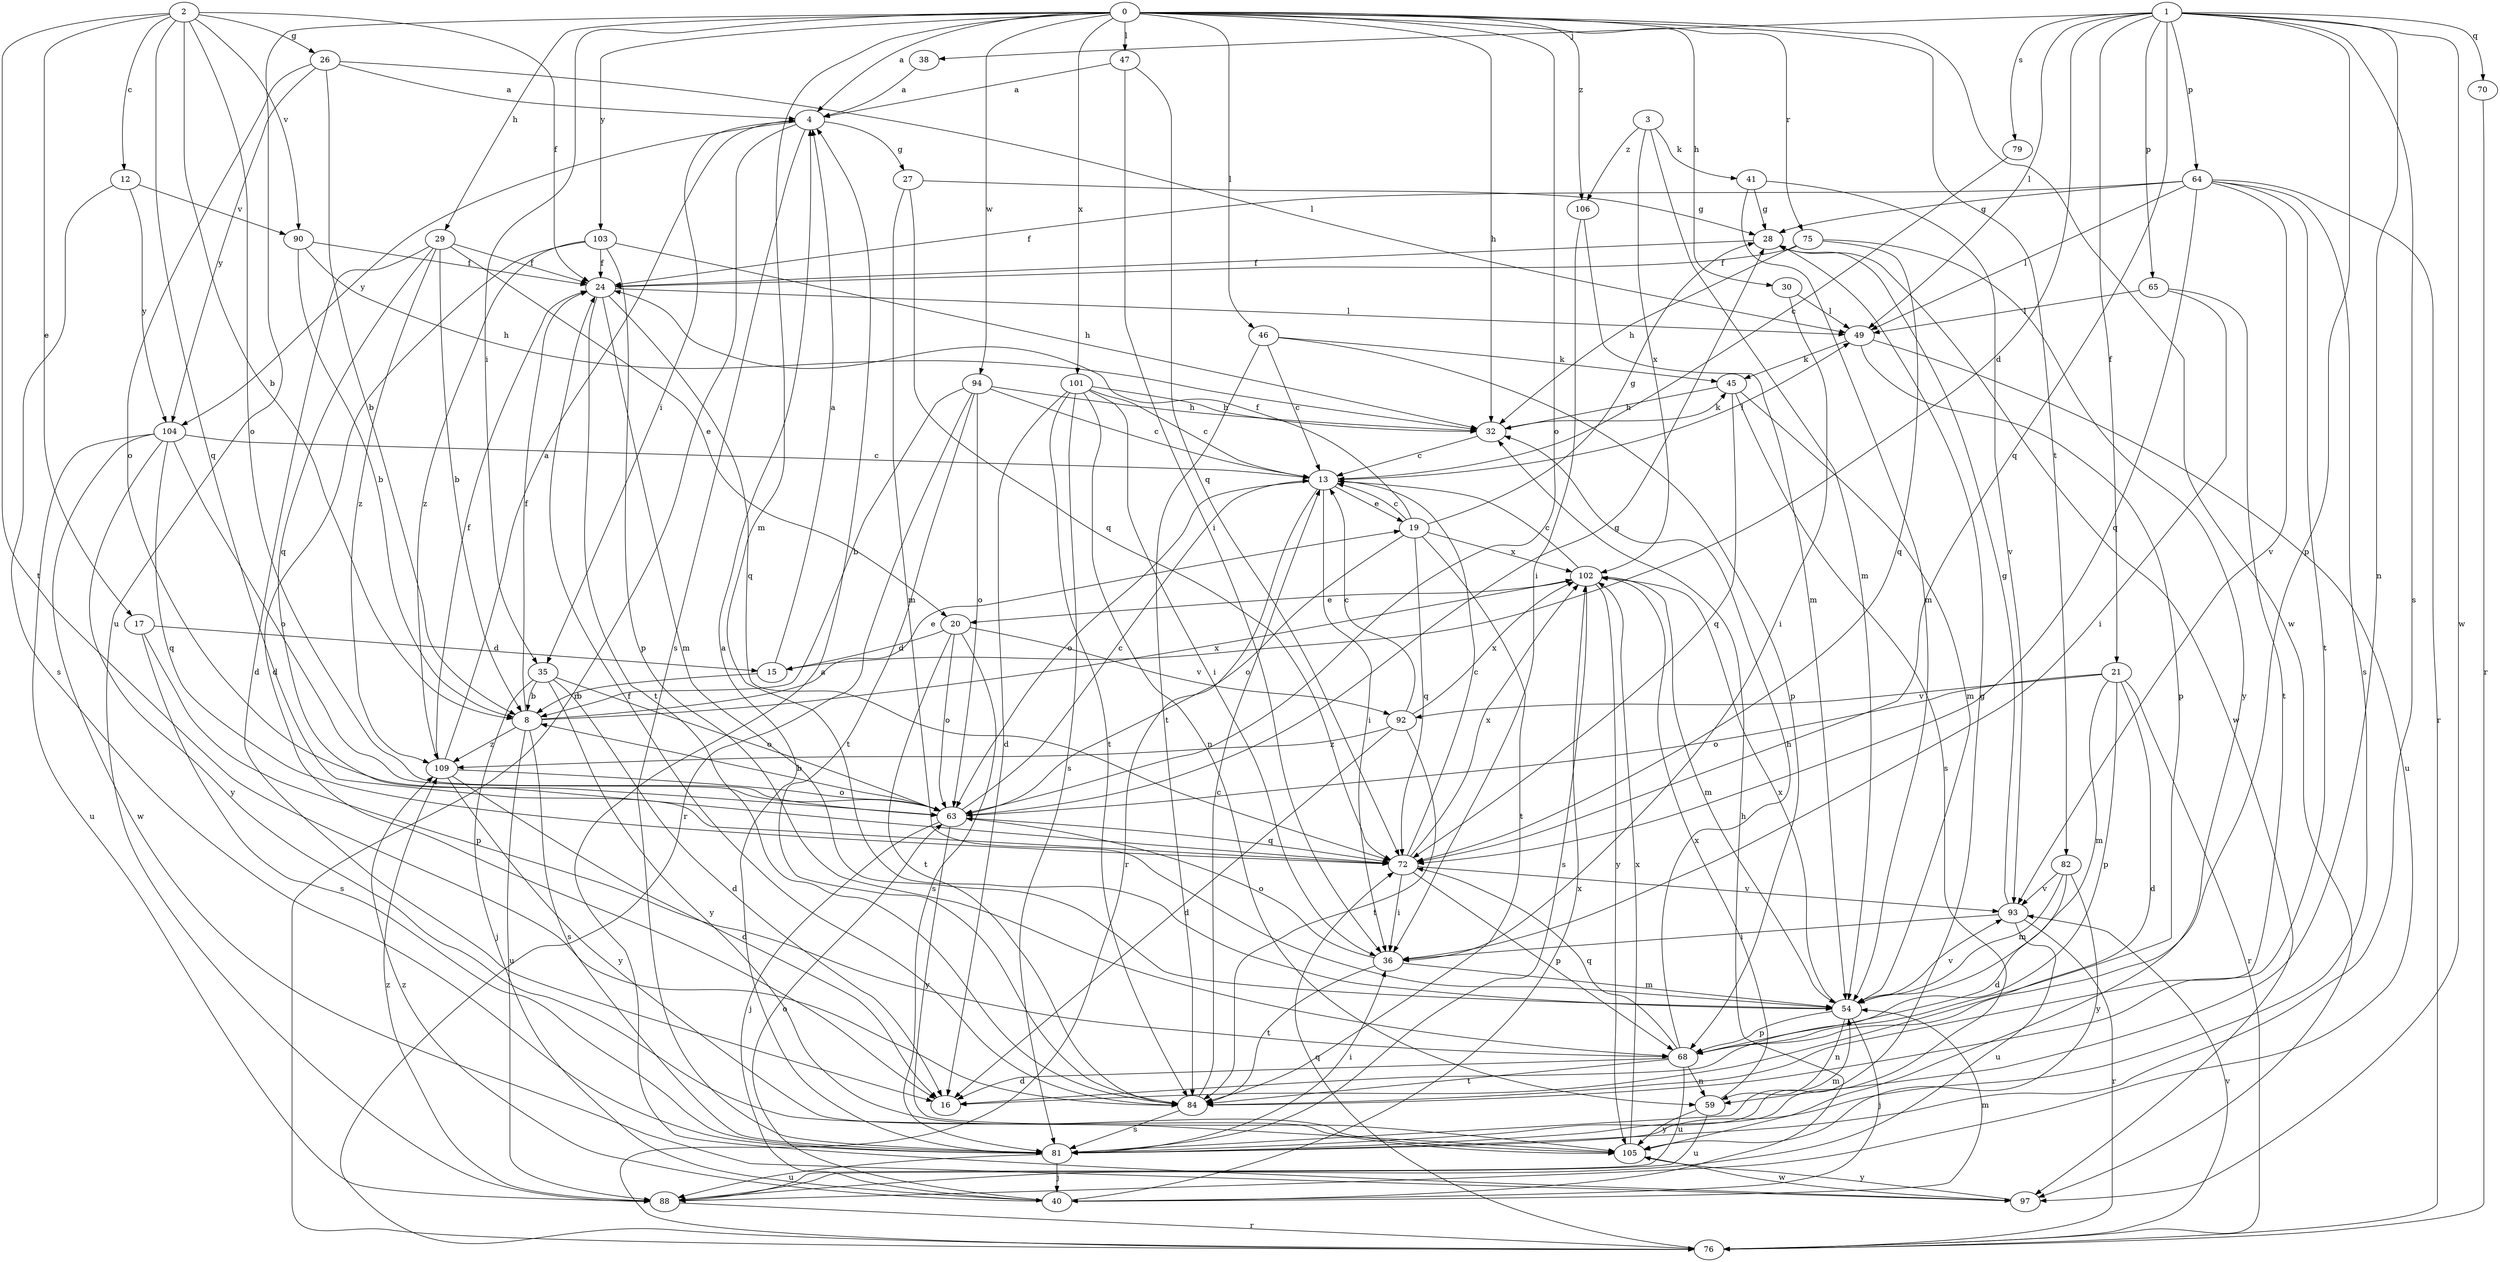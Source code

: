 strict digraph  {
0;
1;
2;
3;
4;
8;
12;
13;
15;
16;
17;
19;
20;
21;
24;
26;
27;
28;
29;
30;
32;
35;
36;
38;
40;
41;
45;
46;
47;
49;
54;
59;
63;
64;
65;
68;
70;
72;
75;
76;
79;
81;
82;
84;
88;
90;
92;
93;
94;
97;
101;
102;
103;
104;
105;
106;
109;
0 -> 4  [label=a];
0 -> 29  [label=h];
0 -> 30  [label=h];
0 -> 32  [label=h];
0 -> 35  [label=i];
0 -> 46  [label=l];
0 -> 47  [label=l];
0 -> 54  [label=m];
0 -> 63  [label=o];
0 -> 75  [label=r];
0 -> 82  [label=t];
0 -> 88  [label=u];
0 -> 94  [label=w];
0 -> 97  [label=w];
0 -> 101  [label=x];
0 -> 103  [label=y];
0 -> 106  [label=z];
1 -> 15  [label=d];
1 -> 21  [label=f];
1 -> 38  [label=j];
1 -> 49  [label=l];
1 -> 59  [label=n];
1 -> 64  [label=p];
1 -> 65  [label=p];
1 -> 68  [label=p];
1 -> 70  [label=q];
1 -> 72  [label=q];
1 -> 79  [label=s];
1 -> 81  [label=s];
1 -> 97  [label=w];
2 -> 8  [label=b];
2 -> 12  [label=c];
2 -> 17  [label=e];
2 -> 24  [label=f];
2 -> 26  [label=g];
2 -> 63  [label=o];
2 -> 72  [label=q];
2 -> 84  [label=t];
2 -> 90  [label=v];
3 -> 41  [label=k];
3 -> 54  [label=m];
3 -> 102  [label=x];
3 -> 106  [label=z];
4 -> 27  [label=g];
4 -> 35  [label=i];
4 -> 76  [label=r];
4 -> 81  [label=s];
4 -> 104  [label=y];
8 -> 19  [label=e];
8 -> 24  [label=f];
8 -> 81  [label=s];
8 -> 88  [label=u];
8 -> 102  [label=x];
8 -> 109  [label=z];
12 -> 81  [label=s];
12 -> 90  [label=v];
12 -> 104  [label=y];
13 -> 19  [label=e];
13 -> 36  [label=i];
13 -> 49  [label=l];
13 -> 63  [label=o];
13 -> 76  [label=r];
15 -> 4  [label=a];
15 -> 8  [label=b];
17 -> 15  [label=d];
17 -> 68  [label=p];
17 -> 81  [label=s];
19 -> 13  [label=c];
19 -> 24  [label=f];
19 -> 28  [label=g];
19 -> 63  [label=o];
19 -> 72  [label=q];
19 -> 84  [label=t];
19 -> 102  [label=x];
20 -> 15  [label=d];
20 -> 63  [label=o];
20 -> 81  [label=s];
20 -> 84  [label=t];
20 -> 92  [label=v];
21 -> 16  [label=d];
21 -> 54  [label=m];
21 -> 63  [label=o];
21 -> 68  [label=p];
21 -> 76  [label=r];
21 -> 92  [label=v];
24 -> 49  [label=l];
24 -> 54  [label=m];
24 -> 72  [label=q];
24 -> 84  [label=t];
26 -> 4  [label=a];
26 -> 8  [label=b];
26 -> 49  [label=l];
26 -> 63  [label=o];
26 -> 104  [label=y];
27 -> 28  [label=g];
27 -> 54  [label=m];
27 -> 72  [label=q];
28 -> 24  [label=f];
28 -> 97  [label=w];
29 -> 8  [label=b];
29 -> 16  [label=d];
29 -> 20  [label=e];
29 -> 24  [label=f];
29 -> 72  [label=q];
29 -> 109  [label=z];
30 -> 36  [label=i];
30 -> 49  [label=l];
32 -> 13  [label=c];
32 -> 45  [label=k];
35 -> 8  [label=b];
35 -> 16  [label=d];
35 -> 40  [label=j];
35 -> 63  [label=o];
35 -> 105  [label=y];
36 -> 54  [label=m];
36 -> 63  [label=o];
36 -> 84  [label=t];
38 -> 4  [label=a];
40 -> 32  [label=h];
40 -> 54  [label=m];
40 -> 63  [label=o];
40 -> 102  [label=x];
40 -> 109  [label=z];
41 -> 28  [label=g];
41 -> 54  [label=m];
41 -> 93  [label=v];
45 -> 32  [label=h];
45 -> 54  [label=m];
45 -> 72  [label=q];
45 -> 81  [label=s];
46 -> 13  [label=c];
46 -> 45  [label=k];
46 -> 68  [label=p];
46 -> 84  [label=t];
47 -> 4  [label=a];
47 -> 36  [label=i];
47 -> 72  [label=q];
49 -> 45  [label=k];
49 -> 68  [label=p];
49 -> 88  [label=u];
54 -> 40  [label=j];
54 -> 59  [label=n];
54 -> 68  [label=p];
54 -> 93  [label=v];
54 -> 102  [label=x];
59 -> 88  [label=u];
59 -> 102  [label=x];
59 -> 105  [label=y];
63 -> 8  [label=b];
63 -> 13  [label=c];
63 -> 28  [label=g];
63 -> 40  [label=j];
63 -> 72  [label=q];
63 -> 105  [label=y];
64 -> 24  [label=f];
64 -> 28  [label=g];
64 -> 49  [label=l];
64 -> 72  [label=q];
64 -> 76  [label=r];
64 -> 81  [label=s];
64 -> 84  [label=t];
64 -> 93  [label=v];
65 -> 36  [label=i];
65 -> 49  [label=l];
65 -> 84  [label=t];
68 -> 16  [label=d];
68 -> 32  [label=h];
68 -> 59  [label=n];
68 -> 72  [label=q];
68 -> 84  [label=t];
68 -> 88  [label=u];
70 -> 76  [label=r];
72 -> 13  [label=c];
72 -> 36  [label=i];
72 -> 68  [label=p];
72 -> 93  [label=v];
72 -> 102  [label=x];
75 -> 24  [label=f];
75 -> 32  [label=h];
75 -> 72  [label=q];
75 -> 105  [label=y];
76 -> 72  [label=q];
76 -> 93  [label=v];
79 -> 13  [label=c];
81 -> 4  [label=a];
81 -> 28  [label=g];
81 -> 36  [label=i];
81 -> 40  [label=j];
81 -> 54  [label=m];
81 -> 88  [label=u];
82 -> 16  [label=d];
82 -> 54  [label=m];
82 -> 93  [label=v];
82 -> 105  [label=y];
84 -> 13  [label=c];
84 -> 24  [label=f];
84 -> 81  [label=s];
88 -> 76  [label=r];
88 -> 109  [label=z];
90 -> 8  [label=b];
90 -> 24  [label=f];
90 -> 32  [label=h];
92 -> 13  [label=c];
92 -> 16  [label=d];
92 -> 84  [label=t];
92 -> 102  [label=x];
92 -> 109  [label=z];
93 -> 28  [label=g];
93 -> 36  [label=i];
93 -> 76  [label=r];
93 -> 88  [label=u];
94 -> 8  [label=b];
94 -> 13  [label=c];
94 -> 32  [label=h];
94 -> 63  [label=o];
94 -> 76  [label=r];
94 -> 84  [label=t];
97 -> 4  [label=a];
97 -> 105  [label=y];
101 -> 13  [label=c];
101 -> 16  [label=d];
101 -> 32  [label=h];
101 -> 36  [label=i];
101 -> 59  [label=n];
101 -> 81  [label=s];
101 -> 84  [label=t];
102 -> 13  [label=c];
102 -> 20  [label=e];
102 -> 54  [label=m];
102 -> 81  [label=s];
102 -> 105  [label=y];
103 -> 16  [label=d];
103 -> 24  [label=f];
103 -> 32  [label=h];
103 -> 68  [label=p];
103 -> 109  [label=z];
104 -> 13  [label=c];
104 -> 63  [label=o];
104 -> 72  [label=q];
104 -> 88  [label=u];
104 -> 97  [label=w];
104 -> 105  [label=y];
105 -> 97  [label=w];
105 -> 102  [label=x];
106 -> 36  [label=i];
106 -> 54  [label=m];
109 -> 4  [label=a];
109 -> 16  [label=d];
109 -> 24  [label=f];
109 -> 63  [label=o];
109 -> 105  [label=y];
}
